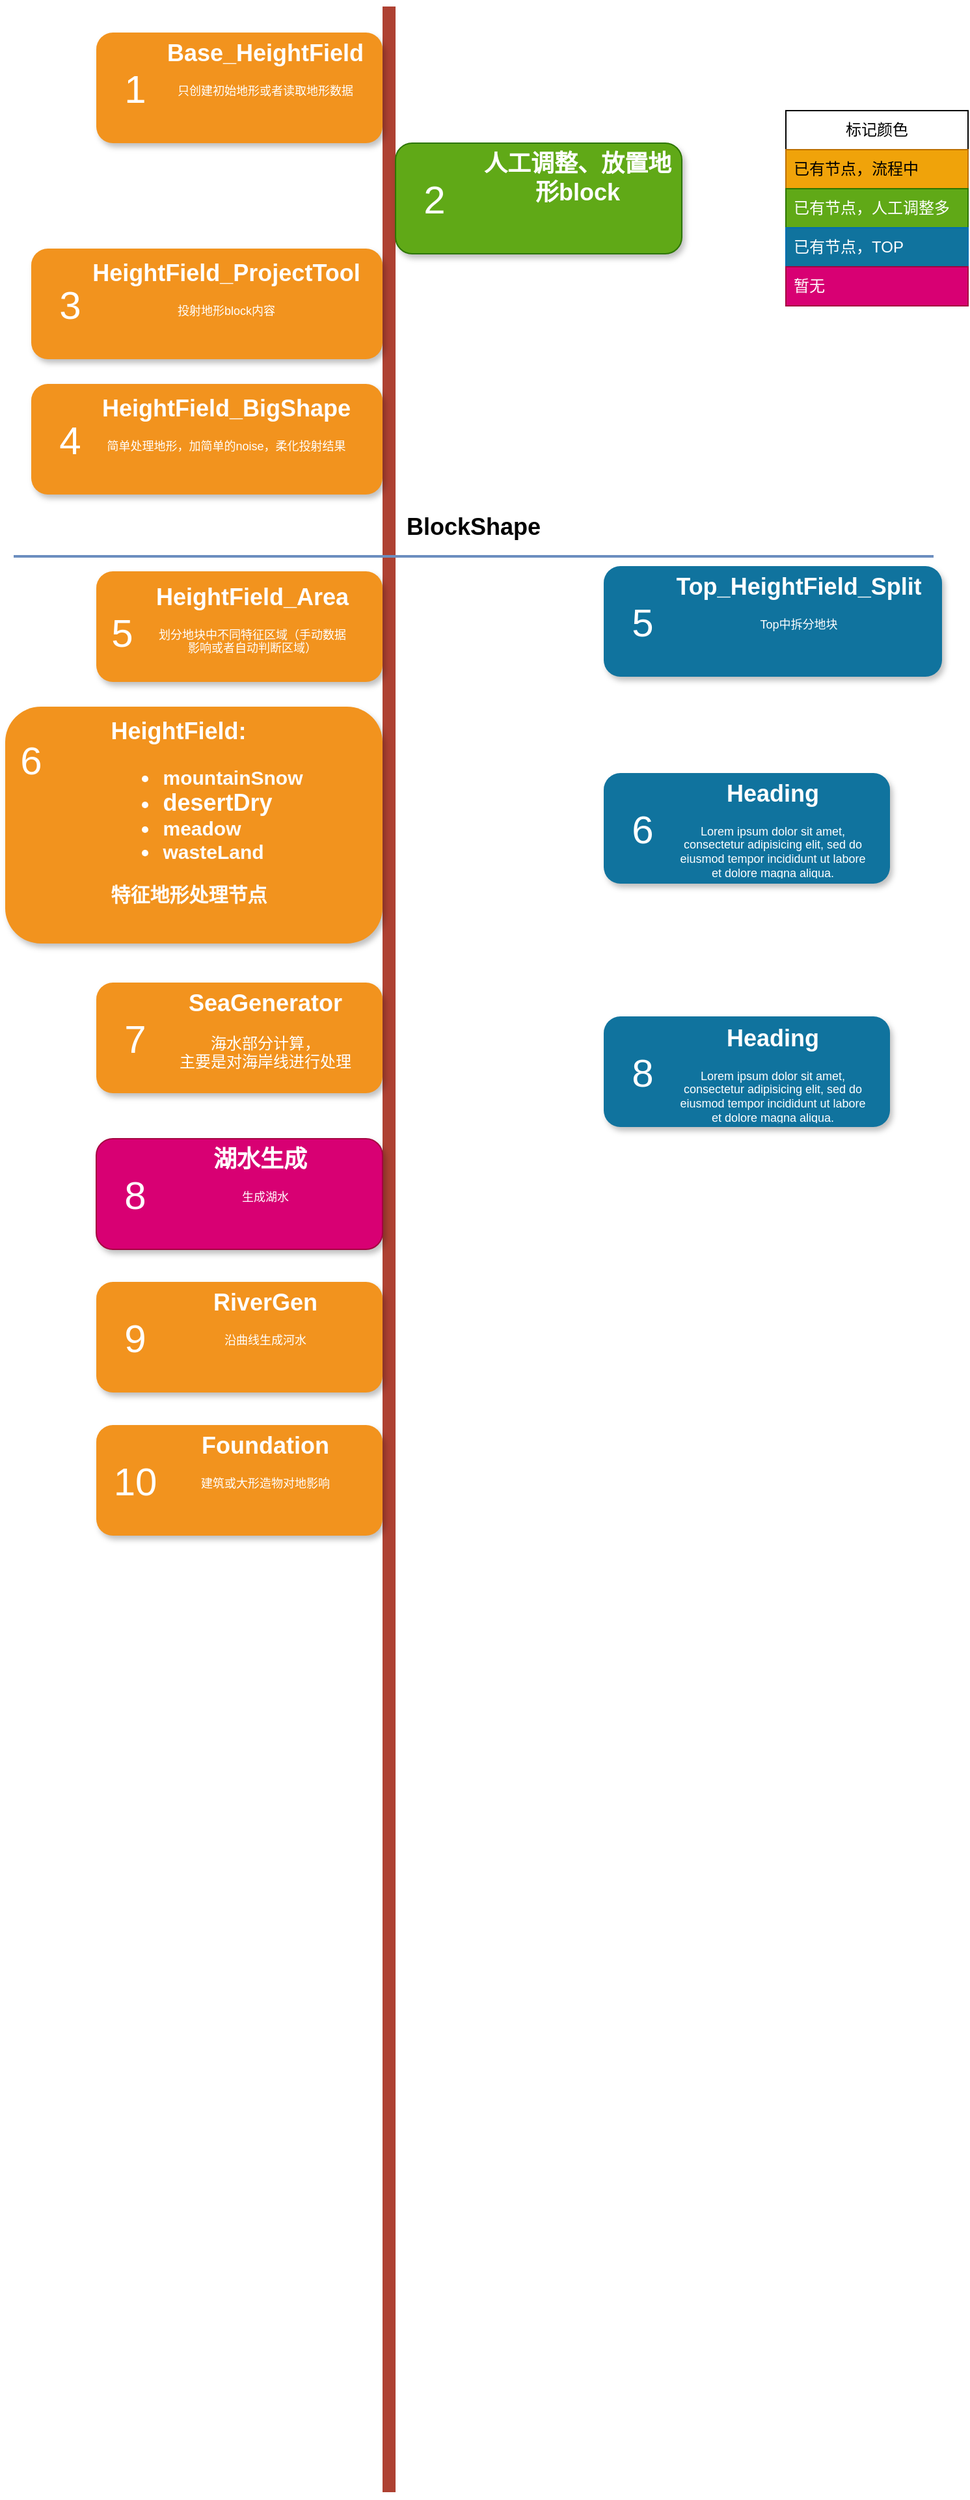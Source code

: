 <mxfile version="22.0.8" type="github">
  <diagram name="Page-1" id="fbcf5db9-b524-4cd4-e4f3-379dc89c3999">
    <mxGraphModel dx="1687" dy="892" grid="1" gridSize="10" guides="1" tooltips="1" connect="1" arrows="1" fold="1" page="1" pageScale="1" pageWidth="850" pageHeight="1100" background="none" math="0" shadow="0">
      <root>
        <mxCell id="0" />
        <mxCell id="1" parent="0" />
        <mxCell id="2a0f93b5c73ef8e7-1" value="" style="line;strokeWidth=10;direction=south;html=1;fillColor=none;fontSize=13;fontColor=#000000;align=center;strokeColor=#AE4132;" parent="1" vertex="1">
          <mxGeometry x="360" y="10" width="10" height="1910" as="geometry" />
        </mxCell>
        <mxCell id="2a0f93b5c73ef8e7-2" value="" style="rounded=1;whiteSpace=wrap;html=1;strokeColor=none;strokeWidth=1;fillColor=#F2931E;fontSize=13;fontColor=#FFFFFF;align=center;gradientColor=none;gradientDirection=east;verticalAlign=top;shadow=1;" parent="1" vertex="1">
          <mxGeometry x="140" y="30" width="220" height="85" as="geometry" />
        </mxCell>
        <mxCell id="2a0f93b5c73ef8e7-3" value="1" style="text;html=1;strokeColor=none;fillColor=none;align=center;verticalAlign=middle;whiteSpace=wrap;fontSize=30;fontColor=#FFFFFF;" parent="1" vertex="1">
          <mxGeometry x="150" y="63" width="40" height="20" as="geometry" />
        </mxCell>
        <mxCell id="2a0f93b5c73ef8e7-4" value="" style="rounded=1;whiteSpace=wrap;html=1;strokeColor=#2D7600;strokeWidth=1;fillColor=#60a917;fontSize=13;align=center;gradientDirection=east;verticalAlign=top;shadow=1;fontColor=#ffffff;" parent="1" vertex="1">
          <mxGeometry x="370" y="115" width="220" height="85" as="geometry" />
        </mxCell>
        <mxCell id="2a0f93b5c73ef8e7-5" value="2" style="text;html=1;strokeColor=none;fillColor=none;align=center;verticalAlign=middle;whiteSpace=wrap;fontSize=30;fontColor=#FFFFFF;" parent="1" vertex="1">
          <mxGeometry x="380" y="148" width="40" height="20" as="geometry" />
        </mxCell>
        <mxCell id="2a0f93b5c73ef8e7-6" value="" style="rounded=1;whiteSpace=wrap;html=1;strokeColor=none;strokeWidth=1;fillColor=#F2931E;fontSize=13;fontColor=#FFFFFF;align=center;gradientColor=none;gradientDirection=east;verticalAlign=top;shadow=1;" parent="1" vertex="1">
          <mxGeometry x="90" y="196" width="270" height="85" as="geometry" />
        </mxCell>
        <mxCell id="2a0f93b5c73ef8e7-7" value="3" style="text;html=1;strokeColor=none;fillColor=none;align=center;verticalAlign=middle;whiteSpace=wrap;fontSize=30;fontColor=#FFFFFF;" parent="1" vertex="1">
          <mxGeometry x="100" y="228.5" width="40" height="20" as="geometry" />
        </mxCell>
        <mxCell id="2a0f93b5c73ef8e7-8" value="" style="rounded=1;whiteSpace=wrap;html=1;strokeColor=none;strokeWidth=1;fillColor=#10739E;fontSize=13;fontColor=#FFFFFF;align=center;gradientColor=none;gradientDirection=east;verticalAlign=top;shadow=1;" parent="1" vertex="1">
          <mxGeometry x="530" y="440" width="260" height="85" as="geometry" />
        </mxCell>
        <mxCell id="2a0f93b5c73ef8e7-9" value="5" style="text;html=1;strokeColor=none;fillColor=none;align=center;verticalAlign=middle;whiteSpace=wrap;fontSize=30;fontColor=#FFFFFF;" parent="1" vertex="1">
          <mxGeometry x="540" y="473" width="40" height="20" as="geometry" />
        </mxCell>
        <mxCell id="2a0f93b5c73ef8e7-10" value="" style="rounded=1;whiteSpace=wrap;html=1;strokeColor=none;strokeWidth=1;fillColor=#F2931E;fontSize=13;fontColor=#FFFFFF;align=center;gradientColor=none;gradientDirection=east;verticalAlign=top;shadow=1;" parent="1" vertex="1">
          <mxGeometry x="140" y="444" width="220" height="85" as="geometry" />
        </mxCell>
        <mxCell id="2a0f93b5c73ef8e7-11" value="5" style="text;html=1;strokeColor=none;fillColor=none;align=center;verticalAlign=middle;whiteSpace=wrap;fontSize=30;fontColor=#FFFFFF;" parent="1" vertex="1">
          <mxGeometry x="140" y="481" width="40" height="20" as="geometry" />
        </mxCell>
        <mxCell id="2a0f93b5c73ef8e7-12" value="" style="rounded=1;whiteSpace=wrap;html=1;strokeColor=none;strokeWidth=1;fillColor=#10739E;fontSize=13;fontColor=#FFFFFF;align=center;gradientColor=none;gradientDirection=east;verticalAlign=top;shadow=1;" parent="1" vertex="1">
          <mxGeometry x="530" y="599" width="220" height="85" as="geometry" />
        </mxCell>
        <mxCell id="2a0f93b5c73ef8e7-13" value="6" style="text;html=1;strokeColor=none;fillColor=none;align=center;verticalAlign=middle;whiteSpace=wrap;fontSize=30;fontColor=#FFFFFF;" parent="1" vertex="1">
          <mxGeometry x="540" y="632" width="40" height="20" as="geometry" />
        </mxCell>
        <mxCell id="2a0f93b5c73ef8e7-14" value="" style="rounded=1;whiteSpace=wrap;html=1;strokeColor=none;strokeWidth=1;fillColor=#F2931E;fontSize=13;fontColor=#FFFFFF;align=center;gradientColor=none;gradientDirection=east;verticalAlign=top;shadow=1;" parent="1" vertex="1">
          <mxGeometry x="140" y="760" width="220" height="85" as="geometry" />
        </mxCell>
        <mxCell id="2a0f93b5c73ef8e7-15" value="7" style="text;html=1;strokeColor=none;fillColor=none;align=center;verticalAlign=middle;whiteSpace=wrap;fontSize=30;fontColor=#FFFFFF;" parent="1" vertex="1">
          <mxGeometry x="150" y="793" width="40" height="20" as="geometry" />
        </mxCell>
        <mxCell id="2a0f93b5c73ef8e7-16" value="" style="rounded=1;whiteSpace=wrap;html=1;strokeColor=none;strokeWidth=1;fillColor=#10739E;fontSize=13;fontColor=#FFFFFF;align=center;gradientColor=none;gradientDirection=east;verticalAlign=top;shadow=1;" parent="1" vertex="1">
          <mxGeometry x="530" y="786" width="220" height="85" as="geometry" />
        </mxCell>
        <mxCell id="2a0f93b5c73ef8e7-17" value="8" style="text;html=1;strokeColor=none;fillColor=none;align=center;verticalAlign=middle;whiteSpace=wrap;fontSize=30;fontColor=#FFFFFF;" parent="1" vertex="1">
          <mxGeometry x="540" y="819" width="40" height="20" as="geometry" />
        </mxCell>
        <mxCell id="2a0f93b5c73ef8e7-18" value="&lt;h1&gt;Base_HeightField&lt;/h1&gt;&lt;p&gt;只创建初始地形或者读取地形数据&lt;/p&gt;" style="text;html=1;spacing=5;spacingTop=-20;whiteSpace=wrap;overflow=hidden;strokeColor=none;strokeWidth=4;fillColor=none;gradientColor=#007FFF;fontSize=9;fontColor=#FFFFFF;align=center;" parent="1" vertex="1">
          <mxGeometry x="190" y="34" width="160" height="77" as="geometry" />
        </mxCell>
        <mxCell id="2a0f93b5c73ef8e7-19" value="&lt;h1&gt;人工调整、放置地形block&lt;/h1&gt;" style="text;html=1;spacing=5;spacingTop=-20;whiteSpace=wrap;overflow=hidden;strokeColor=none;strokeWidth=4;fillColor=none;gradientColor=#007FFF;fontSize=9;fontColor=#FFFFFF;align=center;" parent="1" vertex="1">
          <mxGeometry x="430" y="119" width="160" height="77" as="geometry" />
        </mxCell>
        <mxCell id="2a0f93b5c73ef8e7-20" value="&lt;h1&gt;HeightField_ProjectTool&lt;/h1&gt;&lt;p&gt;投射地形block内容&lt;/p&gt;" style="text;html=1;spacing=5;spacingTop=-20;whiteSpace=wrap;overflow=hidden;strokeColor=none;strokeWidth=4;fillColor=none;gradientColor=#007FFF;fontSize=9;fontColor=#FFFFFF;align=center;" parent="1" vertex="1">
          <mxGeometry x="130" y="202.5" width="220" height="46" as="geometry" />
        </mxCell>
        <mxCell id="2a0f93b5c73ef8e7-21" value="&lt;h1&gt;Top_HeightField_Split&lt;/h1&gt;&lt;p&gt;Top中拆分地块&lt;/p&gt;" style="text;html=1;spacing=5;spacingTop=-20;whiteSpace=wrap;overflow=hidden;strokeColor=none;strokeWidth=4;fillColor=none;gradientColor=#007FFF;fontSize=9;fontColor=#FFFFFF;align=center;" parent="1" vertex="1">
          <mxGeometry x="580" y="444" width="200" height="77" as="geometry" />
        </mxCell>
        <mxCell id="2a0f93b5c73ef8e7-22" value="&lt;h1&gt;HeightField_Area&lt;/h1&gt;&lt;p&gt;划分地块中不同特征区域（手动数据影响或者自动判断区域）&lt;/p&gt;" style="text;html=1;spacing=5;spacingTop=-20;whiteSpace=wrap;overflow=hidden;strokeColor=none;strokeWidth=4;fillColor=none;gradientColor=#007FFF;fontSize=9;fontColor=#FFFFFF;align=center;" parent="1" vertex="1">
          <mxGeometry x="180" y="452" width="160" height="77" as="geometry" />
        </mxCell>
        <mxCell id="2a0f93b5c73ef8e7-23" value="&lt;h1&gt;Heading&lt;/h1&gt;&lt;p&gt;Lorem ipsum dolor sit amet, consectetur adipisicing elit, sed do eiusmod tempor incididunt ut labore et dolore magna aliqua.&lt;/p&gt;" style="text;html=1;spacing=5;spacingTop=-20;whiteSpace=wrap;overflow=hidden;strokeColor=none;strokeWidth=4;fillColor=none;gradientColor=#007FFF;fontSize=9;fontColor=#FFFFFF;align=center;" parent="1" vertex="1">
          <mxGeometry x="580" y="603" width="160" height="77" as="geometry" />
        </mxCell>
        <mxCell id="2a0f93b5c73ef8e7-24" value="&lt;h1&gt;SeaGenerator&lt;/h1&gt;&lt;div style=&quot;font-size: 12px;&quot;&gt;海水部分计算，&lt;/div&gt;&lt;div style=&quot;font-size: 12px;&quot;&gt;主要是对海岸线进行处理&lt;/div&gt;" style="text;html=1;spacing=5;spacingTop=-20;whiteSpace=wrap;overflow=hidden;strokeColor=none;strokeWidth=4;fillColor=none;gradientColor=#007FFF;fontSize=9;fontColor=#FFFFFF;align=center;" parent="1" vertex="1">
          <mxGeometry x="190" y="764" width="160" height="77" as="geometry" />
        </mxCell>
        <mxCell id="2a0f93b5c73ef8e7-25" value="&lt;h1&gt;Heading&lt;/h1&gt;&lt;p&gt;Lorem ipsum dolor sit amet, consectetur adipisicing elit, sed do eiusmod tempor incididunt ut labore et dolore magna aliqua.&lt;/p&gt;" style="text;html=1;spacing=5;spacingTop=-20;whiteSpace=wrap;overflow=hidden;strokeColor=none;strokeWidth=4;fillColor=none;gradientColor=#007FFF;fontSize=9;fontColor=#FFFFFF;align=center;" parent="1" vertex="1">
          <mxGeometry x="580" y="791" width="160" height="77" as="geometry" />
        </mxCell>
        <mxCell id="1pIIYmRZsIXQ7U8aym6c-1" value="&lt;b&gt;&lt;font style=&quot;font-size: 18px;&quot;&gt;BlockShape&lt;/font&gt;&lt;/b&gt;" style="text;html=1;strokeColor=none;fillColor=none;align=center;verticalAlign=middle;whiteSpace=wrap;rounded=0;shadow=1;" vertex="1" parent="1">
          <mxGeometry x="370" y="390" width="120" height="40" as="geometry" />
        </mxCell>
        <mxCell id="1pIIYmRZsIXQ7U8aym6c-2" value="" style="rounded=1;whiteSpace=wrap;html=1;strokeColor=none;strokeWidth=1;fillColor=#F2931E;fontSize=13;fontColor=#FFFFFF;align=center;gradientColor=none;gradientDirection=east;verticalAlign=top;shadow=1;" vertex="1" parent="1">
          <mxGeometry x="90" y="300" width="270" height="85" as="geometry" />
        </mxCell>
        <mxCell id="1pIIYmRZsIXQ7U8aym6c-3" value="4" style="text;html=1;strokeColor=none;fillColor=none;align=center;verticalAlign=middle;whiteSpace=wrap;fontSize=30;fontColor=#FFFFFF;" vertex="1" parent="1">
          <mxGeometry x="100" y="332.5" width="40" height="20" as="geometry" />
        </mxCell>
        <mxCell id="1pIIYmRZsIXQ7U8aym6c-4" value="&lt;h1&gt;HeightField_BigShape&lt;/h1&gt;&lt;p&gt;简单处理地形，加简单的noise，柔化投射结果&lt;/p&gt;" style="text;html=1;spacing=5;spacingTop=-20;whiteSpace=wrap;overflow=hidden;strokeColor=none;strokeWidth=4;fillColor=none;gradientColor=#007FFF;fontSize=9;fontColor=#FFFFFF;align=center;" vertex="1" parent="1">
          <mxGeometry x="130" y="306.5" width="220" height="46" as="geometry" />
        </mxCell>
        <mxCell id="1pIIYmRZsIXQ7U8aym6c-5" value="" style="line;strokeWidth=2;direction=south;html=1;fillColor=#dae8fc;fontSize=13;align=center;strokeColor=#6c8ebf;rotation=90;" vertex="1" parent="1">
          <mxGeometry x="425" y="79" width="10" height="707" as="geometry" />
        </mxCell>
        <mxCell id="1pIIYmRZsIXQ7U8aym6c-6" value="" style="rounded=1;whiteSpace=wrap;html=1;strokeColor=none;strokeWidth=1;fillColor=#F2931E;fontSize=13;fontColor=#FFFFFF;align=center;gradientColor=none;gradientDirection=east;verticalAlign=top;shadow=1;" vertex="1" parent="1">
          <mxGeometry x="70" y="548" width="290" height="182" as="geometry" />
        </mxCell>
        <mxCell id="1pIIYmRZsIXQ7U8aym6c-7" value="6" style="text;html=1;strokeColor=none;fillColor=none;align=center;verticalAlign=middle;whiteSpace=wrap;fontSize=30;fontColor=#FFFFFF;" vertex="1" parent="1">
          <mxGeometry x="70" y="579" width="40" height="20" as="geometry" />
        </mxCell>
        <mxCell id="1pIIYmRZsIXQ7U8aym6c-8" value="&lt;h1 style=&quot;text-align: left;&quot;&gt;&lt;font style=&quot;font-size: 18px;&quot;&gt;HeightField:&lt;/font&gt;&lt;/h1&gt;&lt;h1 style=&quot;text-align: left; font-size: 15px;&quot;&gt;&lt;ul&gt;&lt;li&gt;mountainSnow&lt;/li&gt;&lt;li&gt;&lt;font style=&quot;border-color: var(--border-color); font-size: 18px;&quot;&gt;desertDry&lt;/font&gt;&lt;/li&gt;&lt;li&gt;&lt;font style=&quot;border-color: var(--border-color);&quot;&gt;meadow&lt;br&gt;&lt;/font&gt;&lt;/li&gt;&lt;li&gt;&lt;font style=&quot;border-color: var(--border-color);&quot;&gt;wasteLand&lt;br&gt;&lt;/font&gt;&lt;/li&gt;&lt;/ul&gt;特征地形处理节点&lt;/h1&gt;" style="text;html=1;spacing=5;spacingTop=-20;whiteSpace=wrap;overflow=hidden;strokeColor=none;strokeWidth=4;fillColor=none;gradientColor=#007FFF;fontSize=9;fontColor=#FFFFFF;align=center;" vertex="1" parent="1">
          <mxGeometry x="120" y="555" width="210" height="155" as="geometry" />
        </mxCell>
        <mxCell id="1pIIYmRZsIXQ7U8aym6c-9" value="" style="rounded=1;whiteSpace=wrap;html=1;strokeColor=#A50040;strokeWidth=1;fillColor=#d80073;fontSize=13;fontColor=#ffffff;align=center;gradientDirection=east;verticalAlign=top;shadow=1;" vertex="1" parent="1">
          <mxGeometry x="140" y="880" width="220" height="85" as="geometry" />
        </mxCell>
        <mxCell id="1pIIYmRZsIXQ7U8aym6c-10" value="8" style="text;html=1;strokeColor=none;fillColor=none;align=center;verticalAlign=middle;whiteSpace=wrap;fontSize=30;fontColor=#FFFFFF;" vertex="1" parent="1">
          <mxGeometry x="150" y="913" width="40" height="20" as="geometry" />
        </mxCell>
        <mxCell id="1pIIYmRZsIXQ7U8aym6c-11" value="&lt;h1&gt;湖水生成&lt;span style=&quot;white-space: pre;&quot;&gt;&#x9;&lt;/span&gt;&lt;/h1&gt;&lt;div&gt;生成湖水&lt;/div&gt;" style="text;html=1;spacing=5;spacingTop=-20;whiteSpace=wrap;overflow=hidden;strokeColor=none;strokeWidth=4;fillColor=none;gradientColor=#007FFF;fontSize=9;fontColor=#FFFFFF;align=center;" vertex="1" parent="1">
          <mxGeometry x="190" y="884" width="160" height="77" as="geometry" />
        </mxCell>
        <mxCell id="1pIIYmRZsIXQ7U8aym6c-12" value="" style="rounded=1;whiteSpace=wrap;html=1;strokeColor=none;strokeWidth=1;fillColor=#F2931E;fontSize=13;fontColor=#FFFFFF;align=center;gradientColor=none;gradientDirection=east;verticalAlign=top;shadow=1;" vertex="1" parent="1">
          <mxGeometry x="140" y="990" width="220" height="85" as="geometry" />
        </mxCell>
        <mxCell id="1pIIYmRZsIXQ7U8aym6c-13" value="9" style="text;html=1;strokeColor=none;fillColor=none;align=center;verticalAlign=middle;whiteSpace=wrap;fontSize=30;fontColor=#FFFFFF;" vertex="1" parent="1">
          <mxGeometry x="150" y="1023" width="40" height="20" as="geometry" />
        </mxCell>
        <mxCell id="1pIIYmRZsIXQ7U8aym6c-14" value="&lt;h1&gt;RiverGen&lt;/h1&gt;&lt;div&gt;沿曲线生成河水&lt;/div&gt;" style="text;html=1;spacing=5;spacingTop=-20;whiteSpace=wrap;overflow=hidden;strokeColor=none;strokeWidth=4;fillColor=none;gradientColor=#007FFF;fontSize=9;fontColor=#FFFFFF;align=center;" vertex="1" parent="1">
          <mxGeometry x="190" y="994" width="160" height="77" as="geometry" />
        </mxCell>
        <mxCell id="1pIIYmRZsIXQ7U8aym6c-16" value="标记颜色" style="swimlane;fontStyle=0;childLayout=stackLayout;horizontal=1;startSize=30;horizontalStack=0;resizeParent=1;resizeParentMax=0;resizeLast=0;collapsible=1;marginBottom=0;whiteSpace=wrap;html=1;" vertex="1" parent="1">
          <mxGeometry x="670" y="90" width="140" height="150" as="geometry">
            <mxRectangle x="670" y="63" width="90" height="30" as="alternateBounds" />
          </mxGeometry>
        </mxCell>
        <mxCell id="1pIIYmRZsIXQ7U8aym6c-17" value="已有节点，流程中" style="text;strokeColor=#BD7000;fillColor=#f0a30a;align=left;verticalAlign=middle;spacingLeft=4;spacingRight=4;overflow=hidden;points=[[0,0.5],[1,0.5]];portConstraint=eastwest;rotatable=0;whiteSpace=wrap;html=1;fontColor=#000000;" vertex="1" parent="1pIIYmRZsIXQ7U8aym6c-16">
          <mxGeometry y="30" width="140" height="30" as="geometry" />
        </mxCell>
        <mxCell id="1pIIYmRZsIXQ7U8aym6c-18" value="已有节点，人工调整多" style="text;strokeColor=#2D7600;fillColor=#60a917;align=left;verticalAlign=middle;spacingLeft=4;spacingRight=4;overflow=hidden;points=[[0,0.5],[1,0.5]];portConstraint=eastwest;rotatable=0;whiteSpace=wrap;html=1;fontColor=#ffffff;" vertex="1" parent="1pIIYmRZsIXQ7U8aym6c-16">
          <mxGeometry y="60" width="140" height="30" as="geometry" />
        </mxCell>
        <mxCell id="1pIIYmRZsIXQ7U8aym6c-19" value="已有节点，TOP" style="text;strokeColor=#006EAF;fillColor=#10739e;align=left;verticalAlign=middle;spacingLeft=4;spacingRight=4;overflow=hidden;points=[[0,0.5],[1,0.5]];portConstraint=eastwest;rotatable=0;whiteSpace=wrap;html=1;fontColor=#ffffff;" vertex="1" parent="1pIIYmRZsIXQ7U8aym6c-16">
          <mxGeometry y="90" width="140" height="30" as="geometry" />
        </mxCell>
        <mxCell id="1pIIYmRZsIXQ7U8aym6c-22" value="暂无" style="text;strokeColor=#A50040;fillColor=#d80073;align=left;verticalAlign=middle;spacingLeft=4;spacingRight=4;overflow=hidden;points=[[0,0.5],[1,0.5]];portConstraint=eastwest;rotatable=0;whiteSpace=wrap;html=1;fontColor=#ffffff;" vertex="1" parent="1pIIYmRZsIXQ7U8aym6c-16">
          <mxGeometry y="120" width="140" height="30" as="geometry" />
        </mxCell>
        <mxCell id="1pIIYmRZsIXQ7U8aym6c-23" value="" style="rounded=1;whiteSpace=wrap;html=1;strokeColor=none;strokeWidth=1;fillColor=#F2931E;fontSize=13;fontColor=#FFFFFF;align=center;gradientColor=none;gradientDirection=east;verticalAlign=top;shadow=1;" vertex="1" parent="1">
          <mxGeometry x="140" y="1100" width="220" height="85" as="geometry" />
        </mxCell>
        <mxCell id="1pIIYmRZsIXQ7U8aym6c-24" value="10" style="text;html=1;strokeColor=none;fillColor=none;align=center;verticalAlign=middle;whiteSpace=wrap;fontSize=30;fontColor=#FFFFFF;" vertex="1" parent="1">
          <mxGeometry x="150" y="1133" width="40" height="20" as="geometry" />
        </mxCell>
        <mxCell id="1pIIYmRZsIXQ7U8aym6c-25" value="&lt;h1&gt;Foundation&lt;/h1&gt;&lt;div&gt;建筑或大形造物对地影响&lt;/div&gt;" style="text;html=1;spacing=5;spacingTop=-20;whiteSpace=wrap;overflow=hidden;strokeColor=none;strokeWidth=4;fillColor=none;gradientColor=#007FFF;fontSize=9;fontColor=#FFFFFF;align=center;" vertex="1" parent="1">
          <mxGeometry x="190" y="1104" width="160" height="77" as="geometry" />
        </mxCell>
      </root>
    </mxGraphModel>
  </diagram>
</mxfile>

